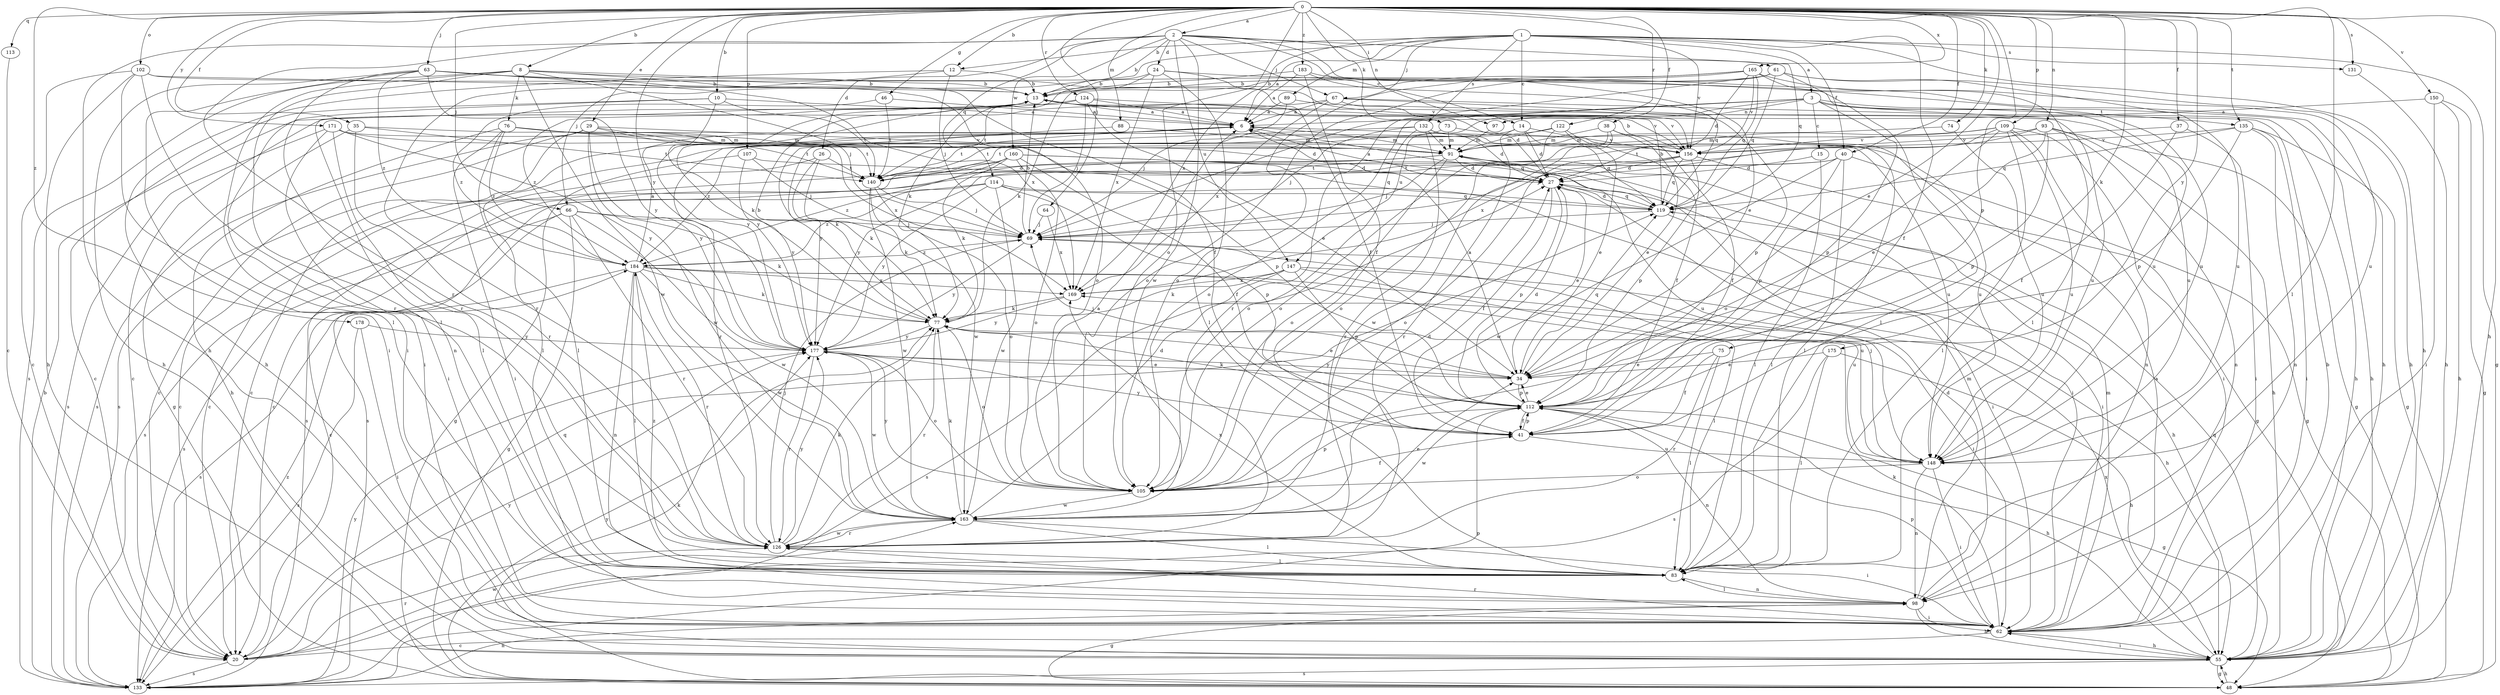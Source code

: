 strict digraph  {
0;
1;
2;
3;
6;
8;
10;
12;
13;
14;
15;
20;
24;
26;
27;
29;
34;
35;
37;
38;
40;
41;
46;
48;
55;
61;
62;
63;
64;
66;
67;
69;
73;
74;
75;
76;
77;
83;
88;
89;
91;
93;
97;
98;
102;
105;
107;
109;
112;
113;
114;
119;
122;
124;
126;
131;
132;
133;
135;
140;
147;
148;
150;
156;
160;
163;
165;
169;
171;
175;
177;
178;
183;
184;
0 -> 2  [label=a];
0 -> 8  [label=b];
0 -> 10  [label=b];
0 -> 12  [label=b];
0 -> 29  [label=e];
0 -> 34  [label=e];
0 -> 35  [label=f];
0 -> 37  [label=f];
0 -> 38  [label=f];
0 -> 40  [label=f];
0 -> 46  [label=g];
0 -> 55  [label=h];
0 -> 63  [label=j];
0 -> 64  [label=j];
0 -> 66  [label=j];
0 -> 73  [label=k];
0 -> 74  [label=k];
0 -> 75  [label=k];
0 -> 83  [label=l];
0 -> 88  [label=m];
0 -> 93  [label=n];
0 -> 97  [label=n];
0 -> 102  [label=o];
0 -> 105  [label=o];
0 -> 107  [label=p];
0 -> 109  [label=p];
0 -> 112  [label=p];
0 -> 113  [label=q];
0 -> 122  [label=r];
0 -> 124  [label=r];
0 -> 131  [label=s];
0 -> 135  [label=t];
0 -> 150  [label=v];
0 -> 165  [label=x];
0 -> 171  [label=y];
0 -> 175  [label=y];
0 -> 177  [label=y];
0 -> 178  [label=z];
0 -> 183  [label=z];
1 -> 3  [label=a];
1 -> 6  [label=a];
1 -> 12  [label=b];
1 -> 14  [label=c];
1 -> 40  [label=f];
1 -> 41  [label=f];
1 -> 48  [label=g];
1 -> 55  [label=h];
1 -> 66  [label=j];
1 -> 67  [label=j];
1 -> 89  [label=m];
1 -> 131  [label=s];
1 -> 132  [label=s];
1 -> 156  [label=v];
1 -> 169  [label=x];
2 -> 13  [label=b];
2 -> 14  [label=c];
2 -> 24  [label=d];
2 -> 26  [label=d];
2 -> 34  [label=e];
2 -> 55  [label=h];
2 -> 61  [label=i];
2 -> 67  [label=j];
2 -> 114  [label=q];
2 -> 119  [label=q];
2 -> 126  [label=r];
2 -> 147  [label=u];
2 -> 160  [label=w];
2 -> 163  [label=w];
3 -> 15  [label=c];
3 -> 55  [label=h];
3 -> 69  [label=j];
3 -> 97  [label=n];
3 -> 105  [label=o];
3 -> 112  [label=p];
3 -> 135  [label=t];
3 -> 147  [label=u];
3 -> 148  [label=u];
6 -> 91  [label=m];
6 -> 119  [label=q];
6 -> 126  [label=r];
6 -> 133  [label=s];
6 -> 140  [label=t];
6 -> 177  [label=y];
8 -> 13  [label=b];
8 -> 41  [label=f];
8 -> 62  [label=i];
8 -> 69  [label=j];
8 -> 76  [label=k];
8 -> 83  [label=l];
8 -> 133  [label=s];
8 -> 148  [label=u];
8 -> 163  [label=w];
10 -> 6  [label=a];
10 -> 20  [label=c];
10 -> 62  [label=i];
10 -> 77  [label=k];
10 -> 140  [label=t];
12 -> 13  [label=b];
12 -> 55  [label=h];
12 -> 69  [label=j];
12 -> 126  [label=r];
13 -> 6  [label=a];
13 -> 98  [label=n];
13 -> 156  [label=v];
13 -> 177  [label=y];
13 -> 184  [label=z];
14 -> 27  [label=d];
14 -> 119  [label=q];
14 -> 126  [label=r];
14 -> 140  [label=t];
14 -> 156  [label=v];
15 -> 27  [label=d];
15 -> 83  [label=l];
20 -> 112  [label=p];
20 -> 119  [label=q];
20 -> 126  [label=r];
20 -> 133  [label=s];
20 -> 163  [label=w];
20 -> 177  [label=y];
24 -> 13  [label=b];
24 -> 41  [label=f];
24 -> 55  [label=h];
24 -> 77  [label=k];
24 -> 83  [label=l];
24 -> 169  [label=x];
26 -> 20  [label=c];
26 -> 77  [label=k];
26 -> 140  [label=t];
26 -> 163  [label=w];
27 -> 6  [label=a];
27 -> 34  [label=e];
27 -> 41  [label=f];
27 -> 62  [label=i];
27 -> 112  [label=p];
27 -> 119  [label=q];
29 -> 20  [label=c];
29 -> 83  [label=l];
29 -> 133  [label=s];
29 -> 140  [label=t];
29 -> 156  [label=v];
29 -> 163  [label=w];
29 -> 169  [label=x];
29 -> 177  [label=y];
34 -> 6  [label=a];
34 -> 69  [label=j];
34 -> 112  [label=p];
34 -> 119  [label=q];
34 -> 177  [label=y];
35 -> 48  [label=g];
35 -> 91  [label=m];
35 -> 126  [label=r];
35 -> 140  [label=t];
37 -> 41  [label=f];
37 -> 62  [label=i];
37 -> 156  [label=v];
38 -> 34  [label=e];
38 -> 41  [label=f];
38 -> 91  [label=m];
38 -> 105  [label=o];
38 -> 163  [label=w];
40 -> 20  [label=c];
40 -> 48  [label=g];
40 -> 83  [label=l];
40 -> 112  [label=p];
40 -> 140  [label=t];
40 -> 163  [label=w];
41 -> 112  [label=p];
41 -> 148  [label=u];
41 -> 177  [label=y];
46 -> 6  [label=a];
46 -> 140  [label=t];
46 -> 184  [label=z];
48 -> 55  [label=h];
48 -> 77  [label=k];
48 -> 177  [label=y];
55 -> 48  [label=g];
55 -> 62  [label=i];
55 -> 119  [label=q];
55 -> 133  [label=s];
55 -> 169  [label=x];
61 -> 13  [label=b];
61 -> 55  [label=h];
61 -> 83  [label=l];
61 -> 105  [label=o];
61 -> 119  [label=q];
61 -> 126  [label=r];
61 -> 148  [label=u];
62 -> 6  [label=a];
62 -> 13  [label=b];
62 -> 20  [label=c];
62 -> 55  [label=h];
62 -> 77  [label=k];
62 -> 91  [label=m];
62 -> 112  [label=p];
62 -> 126  [label=r];
63 -> 13  [label=b];
63 -> 55  [label=h];
63 -> 62  [label=i];
63 -> 105  [label=o];
63 -> 126  [label=r];
63 -> 169  [label=x];
63 -> 177  [label=y];
63 -> 184  [label=z];
64 -> 69  [label=j];
64 -> 169  [label=x];
66 -> 20  [label=c];
66 -> 48  [label=g];
66 -> 69  [label=j];
66 -> 77  [label=k];
66 -> 126  [label=r];
66 -> 133  [label=s];
66 -> 163  [label=w];
67 -> 6  [label=a];
67 -> 20  [label=c];
67 -> 27  [label=d];
67 -> 55  [label=h];
67 -> 148  [label=u];
67 -> 169  [label=x];
69 -> 13  [label=b];
69 -> 148  [label=u];
69 -> 177  [label=y];
69 -> 184  [label=z];
73 -> 91  [label=m];
73 -> 148  [label=u];
73 -> 184  [label=z];
74 -> 91  [label=m];
74 -> 148  [label=u];
75 -> 34  [label=e];
75 -> 41  [label=f];
75 -> 83  [label=l];
75 -> 126  [label=r];
76 -> 27  [label=d];
76 -> 55  [label=h];
76 -> 62  [label=i];
76 -> 83  [label=l];
76 -> 91  [label=m];
76 -> 140  [label=t];
76 -> 148  [label=u];
76 -> 184  [label=z];
77 -> 13  [label=b];
77 -> 34  [label=e];
77 -> 105  [label=o];
77 -> 126  [label=r];
77 -> 177  [label=y];
83 -> 98  [label=n];
83 -> 169  [label=x];
83 -> 184  [label=z];
88 -> 77  [label=k];
88 -> 91  [label=m];
89 -> 6  [label=a];
89 -> 69  [label=j];
89 -> 112  [label=p];
91 -> 27  [label=d];
91 -> 62  [label=i];
91 -> 69  [label=j];
91 -> 105  [label=o];
91 -> 133  [label=s];
91 -> 148  [label=u];
91 -> 177  [label=y];
93 -> 34  [label=e];
93 -> 48  [label=g];
93 -> 55  [label=h];
93 -> 69  [label=j];
93 -> 91  [label=m];
93 -> 98  [label=n];
93 -> 112  [label=p];
97 -> 91  [label=m];
98 -> 27  [label=d];
98 -> 48  [label=g];
98 -> 55  [label=h];
98 -> 62  [label=i];
98 -> 83  [label=l];
98 -> 91  [label=m];
102 -> 13  [label=b];
102 -> 20  [label=c];
102 -> 55  [label=h];
102 -> 83  [label=l];
102 -> 126  [label=r];
102 -> 156  [label=v];
105 -> 6  [label=a];
105 -> 27  [label=d];
105 -> 41  [label=f];
105 -> 112  [label=p];
105 -> 163  [label=w];
105 -> 177  [label=y];
107 -> 27  [label=d];
107 -> 48  [label=g];
107 -> 69  [label=j];
107 -> 177  [label=y];
109 -> 62  [label=i];
109 -> 83  [label=l];
109 -> 98  [label=n];
109 -> 105  [label=o];
109 -> 140  [label=t];
109 -> 148  [label=u];
109 -> 156  [label=v];
109 -> 169  [label=x];
112 -> 27  [label=d];
112 -> 34  [label=e];
112 -> 41  [label=f];
112 -> 48  [label=g];
112 -> 55  [label=h];
112 -> 77  [label=k];
112 -> 98  [label=n];
112 -> 163  [label=w];
113 -> 20  [label=c];
114 -> 62  [label=i];
114 -> 112  [label=p];
114 -> 119  [label=q];
114 -> 133  [label=s];
114 -> 163  [label=w];
114 -> 177  [label=y];
114 -> 184  [label=z];
119 -> 13  [label=b];
119 -> 27  [label=d];
119 -> 55  [label=h];
119 -> 69  [label=j];
122 -> 34  [label=e];
122 -> 41  [label=f];
122 -> 91  [label=m];
122 -> 105  [label=o];
122 -> 140  [label=t];
124 -> 6  [label=a];
124 -> 34  [label=e];
124 -> 69  [label=j];
124 -> 140  [label=t];
124 -> 156  [label=v];
124 -> 177  [label=y];
126 -> 69  [label=j];
126 -> 77  [label=k];
126 -> 83  [label=l];
126 -> 163  [label=w];
126 -> 177  [label=y];
131 -> 55  [label=h];
132 -> 20  [label=c];
132 -> 27  [label=d];
132 -> 69  [label=j];
132 -> 83  [label=l];
132 -> 91  [label=m];
132 -> 105  [label=o];
132 -> 126  [label=r];
133 -> 13  [label=b];
133 -> 98  [label=n];
133 -> 177  [label=y];
133 -> 184  [label=z];
135 -> 48  [label=g];
135 -> 62  [label=i];
135 -> 98  [label=n];
135 -> 112  [label=p];
135 -> 119  [label=q];
135 -> 156  [label=v];
140 -> 69  [label=j];
140 -> 77  [label=k];
140 -> 105  [label=o];
140 -> 163  [label=w];
147 -> 55  [label=h];
147 -> 77  [label=k];
147 -> 83  [label=l];
147 -> 112  [label=p];
147 -> 133  [label=s];
147 -> 169  [label=x];
148 -> 62  [label=i];
148 -> 69  [label=j];
148 -> 98  [label=n];
148 -> 105  [label=o];
150 -> 6  [label=a];
150 -> 48  [label=g];
150 -> 55  [label=h];
150 -> 62  [label=i];
156 -> 13  [label=b];
156 -> 27  [label=d];
156 -> 48  [label=g];
156 -> 105  [label=o];
156 -> 112  [label=p];
156 -> 119  [label=q];
156 -> 140  [label=t];
160 -> 20  [label=c];
160 -> 27  [label=d];
160 -> 41  [label=f];
160 -> 77  [label=k];
160 -> 105  [label=o];
160 -> 119  [label=q];
160 -> 133  [label=s];
160 -> 184  [label=z];
163 -> 27  [label=d];
163 -> 34  [label=e];
163 -> 62  [label=i];
163 -> 77  [label=k];
163 -> 83  [label=l];
163 -> 126  [label=r];
165 -> 13  [label=b];
165 -> 27  [label=d];
165 -> 77  [label=k];
165 -> 83  [label=l];
165 -> 105  [label=o];
165 -> 119  [label=q];
165 -> 148  [label=u];
165 -> 156  [label=v];
169 -> 77  [label=k];
169 -> 177  [label=y];
171 -> 62  [label=i];
171 -> 83  [label=l];
171 -> 91  [label=m];
171 -> 112  [label=p];
171 -> 133  [label=s];
171 -> 177  [label=y];
175 -> 34  [label=e];
175 -> 55  [label=h];
175 -> 83  [label=l];
175 -> 133  [label=s];
177 -> 34  [label=e];
177 -> 105  [label=o];
177 -> 126  [label=r];
177 -> 163  [label=w];
178 -> 62  [label=i];
178 -> 133  [label=s];
178 -> 177  [label=y];
183 -> 6  [label=a];
183 -> 13  [label=b];
183 -> 41  [label=f];
183 -> 119  [label=q];
183 -> 148  [label=u];
184 -> 6  [label=a];
184 -> 62  [label=i];
184 -> 77  [label=k];
184 -> 83  [label=l];
184 -> 98  [label=n];
184 -> 126  [label=r];
184 -> 133  [label=s];
184 -> 148  [label=u];
184 -> 163  [label=w];
184 -> 169  [label=x];
}
